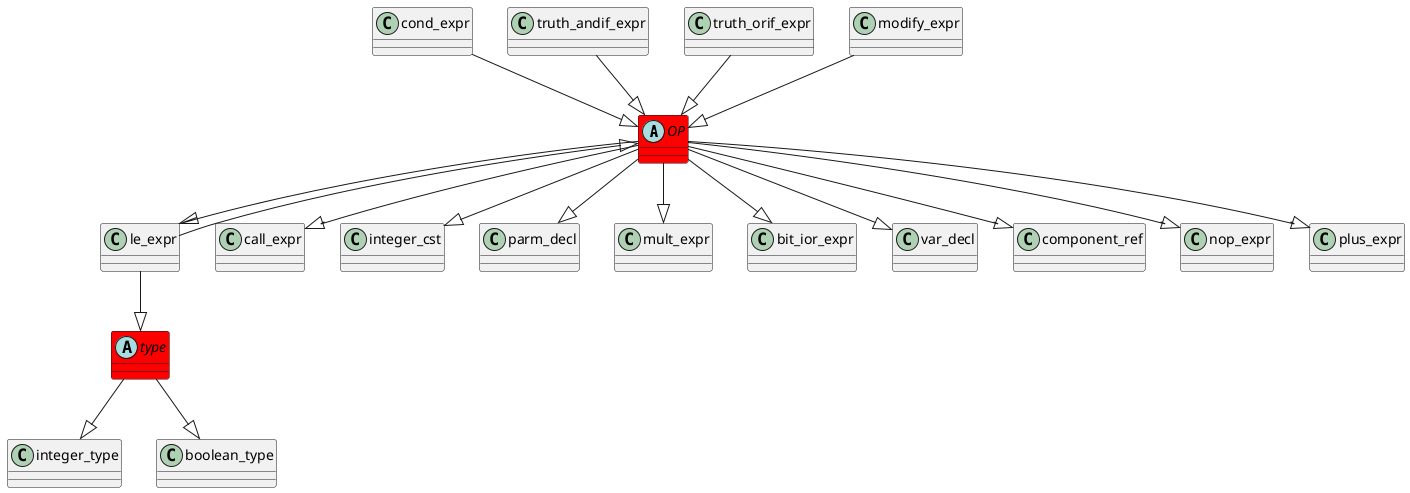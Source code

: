 @startuml
abstract class	OP	 #red	
OP	 --|> 	le_expr	
cond_expr	 --|> 	OP	
abstract class	type	 #red	
type	 --|> 	integer_type	
le_expr	 --|> 	type	
OP	 --|> 	call_expr	
le_expr	 --|> 	OP	
OP	 --|> 	integer_cst	
truth_andif_expr	 --|> 	OP	
truth_orif_expr	 --|> 	OP	
OP	 --|> 	parm_decl	
OP	 --|> 	mult_expr	
OP	 --|> 	bit_ior_expr	
OP	 --|> 	var_decl	
OP	 --|> 	component_ref	
OP	 --|> 	nop_expr	
OP	 --|> 	plus_expr	
modify_expr	 --|> 	OP	
type	 --|> 	boolean_type	
@enduml
